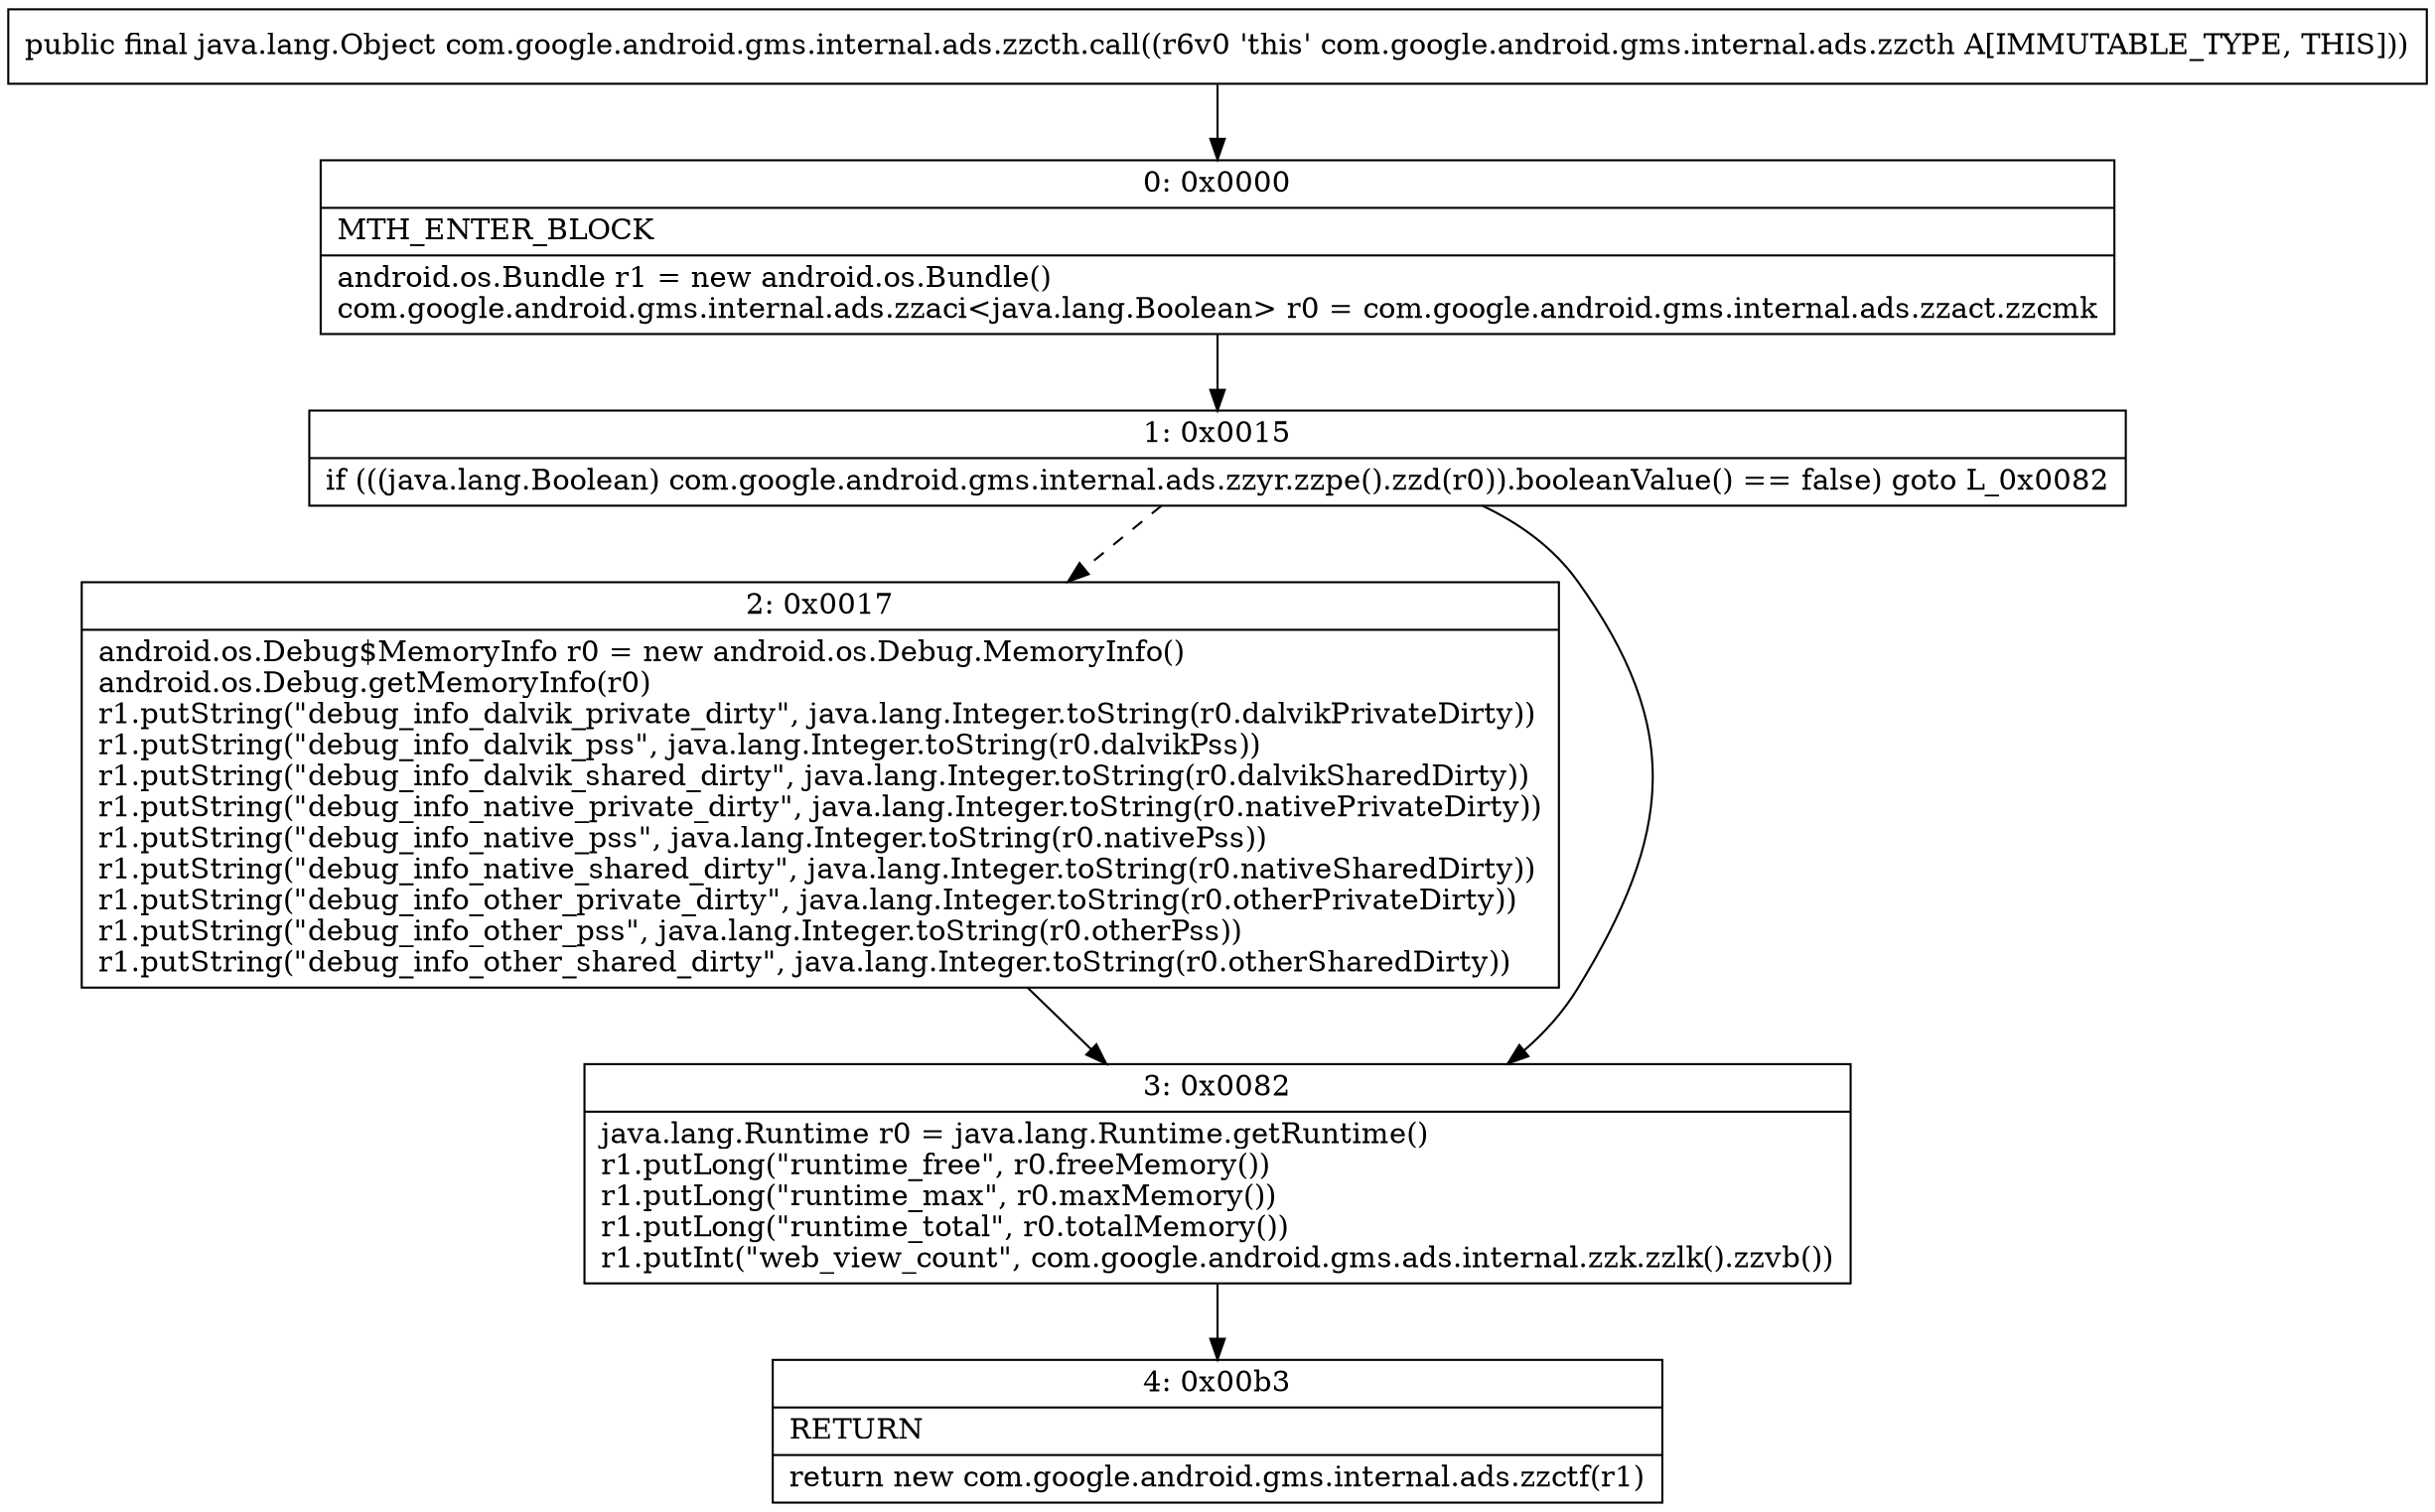 digraph "CFG forcom.google.android.gms.internal.ads.zzcth.call()Ljava\/lang\/Object;" {
Node_0 [shape=record,label="{0\:\ 0x0000|MTH_ENTER_BLOCK\l|android.os.Bundle r1 = new android.os.Bundle()\lcom.google.android.gms.internal.ads.zzaci\<java.lang.Boolean\> r0 = com.google.android.gms.internal.ads.zzact.zzcmk\l}"];
Node_1 [shape=record,label="{1\:\ 0x0015|if (((java.lang.Boolean) com.google.android.gms.internal.ads.zzyr.zzpe().zzd(r0)).booleanValue() == false) goto L_0x0082\l}"];
Node_2 [shape=record,label="{2\:\ 0x0017|android.os.Debug$MemoryInfo r0 = new android.os.Debug.MemoryInfo()\landroid.os.Debug.getMemoryInfo(r0)\lr1.putString(\"debug_info_dalvik_private_dirty\", java.lang.Integer.toString(r0.dalvikPrivateDirty))\lr1.putString(\"debug_info_dalvik_pss\", java.lang.Integer.toString(r0.dalvikPss))\lr1.putString(\"debug_info_dalvik_shared_dirty\", java.lang.Integer.toString(r0.dalvikSharedDirty))\lr1.putString(\"debug_info_native_private_dirty\", java.lang.Integer.toString(r0.nativePrivateDirty))\lr1.putString(\"debug_info_native_pss\", java.lang.Integer.toString(r0.nativePss))\lr1.putString(\"debug_info_native_shared_dirty\", java.lang.Integer.toString(r0.nativeSharedDirty))\lr1.putString(\"debug_info_other_private_dirty\", java.lang.Integer.toString(r0.otherPrivateDirty))\lr1.putString(\"debug_info_other_pss\", java.lang.Integer.toString(r0.otherPss))\lr1.putString(\"debug_info_other_shared_dirty\", java.lang.Integer.toString(r0.otherSharedDirty))\l}"];
Node_3 [shape=record,label="{3\:\ 0x0082|java.lang.Runtime r0 = java.lang.Runtime.getRuntime()\lr1.putLong(\"runtime_free\", r0.freeMemory())\lr1.putLong(\"runtime_max\", r0.maxMemory())\lr1.putLong(\"runtime_total\", r0.totalMemory())\lr1.putInt(\"web_view_count\", com.google.android.gms.ads.internal.zzk.zzlk().zzvb())\l}"];
Node_4 [shape=record,label="{4\:\ 0x00b3|RETURN\l|return new com.google.android.gms.internal.ads.zzctf(r1)\l}"];
MethodNode[shape=record,label="{public final java.lang.Object com.google.android.gms.internal.ads.zzcth.call((r6v0 'this' com.google.android.gms.internal.ads.zzcth A[IMMUTABLE_TYPE, THIS])) }"];
MethodNode -> Node_0;
Node_0 -> Node_1;
Node_1 -> Node_2[style=dashed];
Node_1 -> Node_3;
Node_2 -> Node_3;
Node_3 -> Node_4;
}

